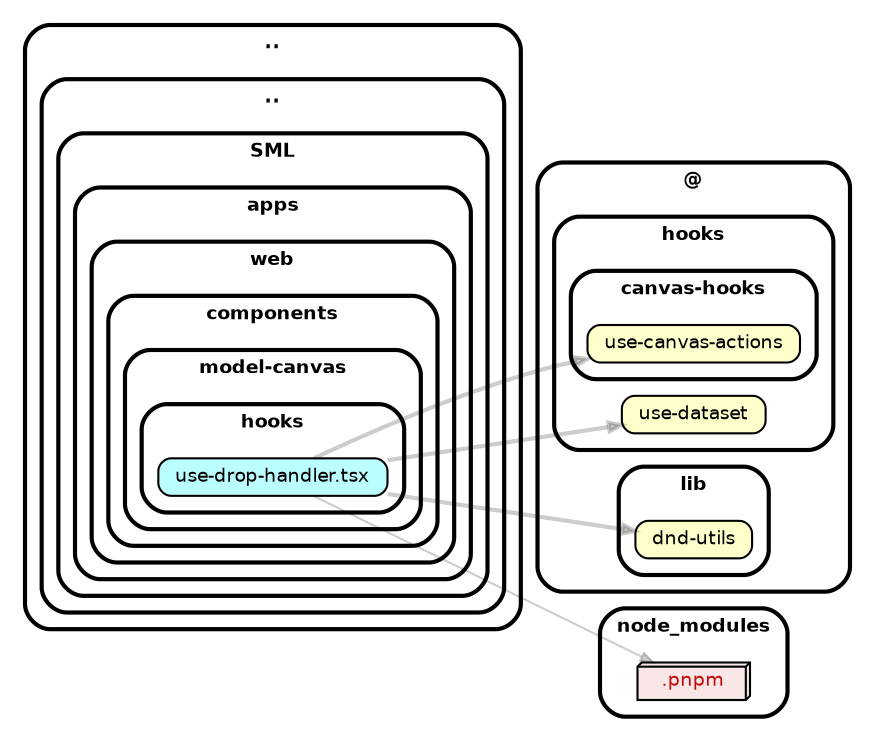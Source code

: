 strict digraph "dependency-cruiser output"{
    rankdir="LR" splines="true" overlap="false" nodesep="0.16" ranksep="0.18" fontname="Helvetica-bold" fontsize="9" style="rounded,bold,filled" fillcolor="#ffffff" compound="true"
    node [shape="box" style="rounded, filled" height="0.2" color="black" fillcolor="#ffffcc" fontcolor="black" fontname="Helvetica" fontsize="9"]
    edge [arrowhead="normal" arrowsize="0.6" penwidth="2.0" color="#00000033" fontname="Helvetica" fontsize="9"]

    subgraph "cluster_.." {label=".." subgraph "cluster_../.." {label=".." subgraph "cluster_../../SML" {label="SML" subgraph "cluster_../../SML/apps" {label="apps" subgraph "cluster_../../SML/apps/web" {label="web" subgraph "cluster_../../SML/apps/web/components" {label="components" subgraph "cluster_../../SML/apps/web/components/model-canvas" {label="model-canvas" subgraph "cluster_../../SML/apps/web/components/model-canvas/hooks" {label="hooks" "../../SML/apps/web/components/model-canvas/hooks/use-drop-handler.tsx" [label=<use-drop-handler.tsx> tooltip="use-drop-handler.tsx" URL="../../SML/apps/web/components/model-canvas/hooks/use-drop-handler.tsx" fillcolor="#bbfeff"] } } } } } } } }
    "../../SML/apps/web/components/model-canvas/hooks/use-drop-handler.tsx" -> "@/hooks/canvas-hooks/use-canvas-actions"
    "../../SML/apps/web/components/model-canvas/hooks/use-drop-handler.tsx" -> "@/hooks/use-dataset"
    "../../SML/apps/web/components/model-canvas/hooks/use-drop-handler.tsx" -> "@/lib/dnd-utils"
    "../../SML/apps/web/components/model-canvas/hooks/use-drop-handler.tsx" -> "node_modules/.pnpm" [penwidth="1.0"]
    subgraph "cluster_@" {label="@" subgraph "cluster_@/hooks" {label="hooks" subgraph "cluster_@/hooks/canvas-hooks" {label="canvas-hooks" "@/hooks/canvas-hooks/use-canvas-actions" [label=<use-canvas-actions> tooltip="use-canvas-actions" ] } } }
    subgraph "cluster_@" {label="@" subgraph "cluster_@/hooks" {label="hooks" "@/hooks/use-dataset" [label=<use-dataset> tooltip="use-dataset" ] } }
    subgraph "cluster_@" {label="@" subgraph "cluster_@/lib" {label="lib" "@/lib/dnd-utils" [label=<dnd-utils> tooltip="dnd-utils" ] } }
    subgraph "cluster_node_modules" {label="node_modules" "node_modules/.pnpm" [label=<.pnpm> tooltip=".pnpm" URL="https://www.npmjs.com/package/.pnpm" shape="box3d" fillcolor="#c40b0a1a" fontcolor="#c40b0a"] }
}
